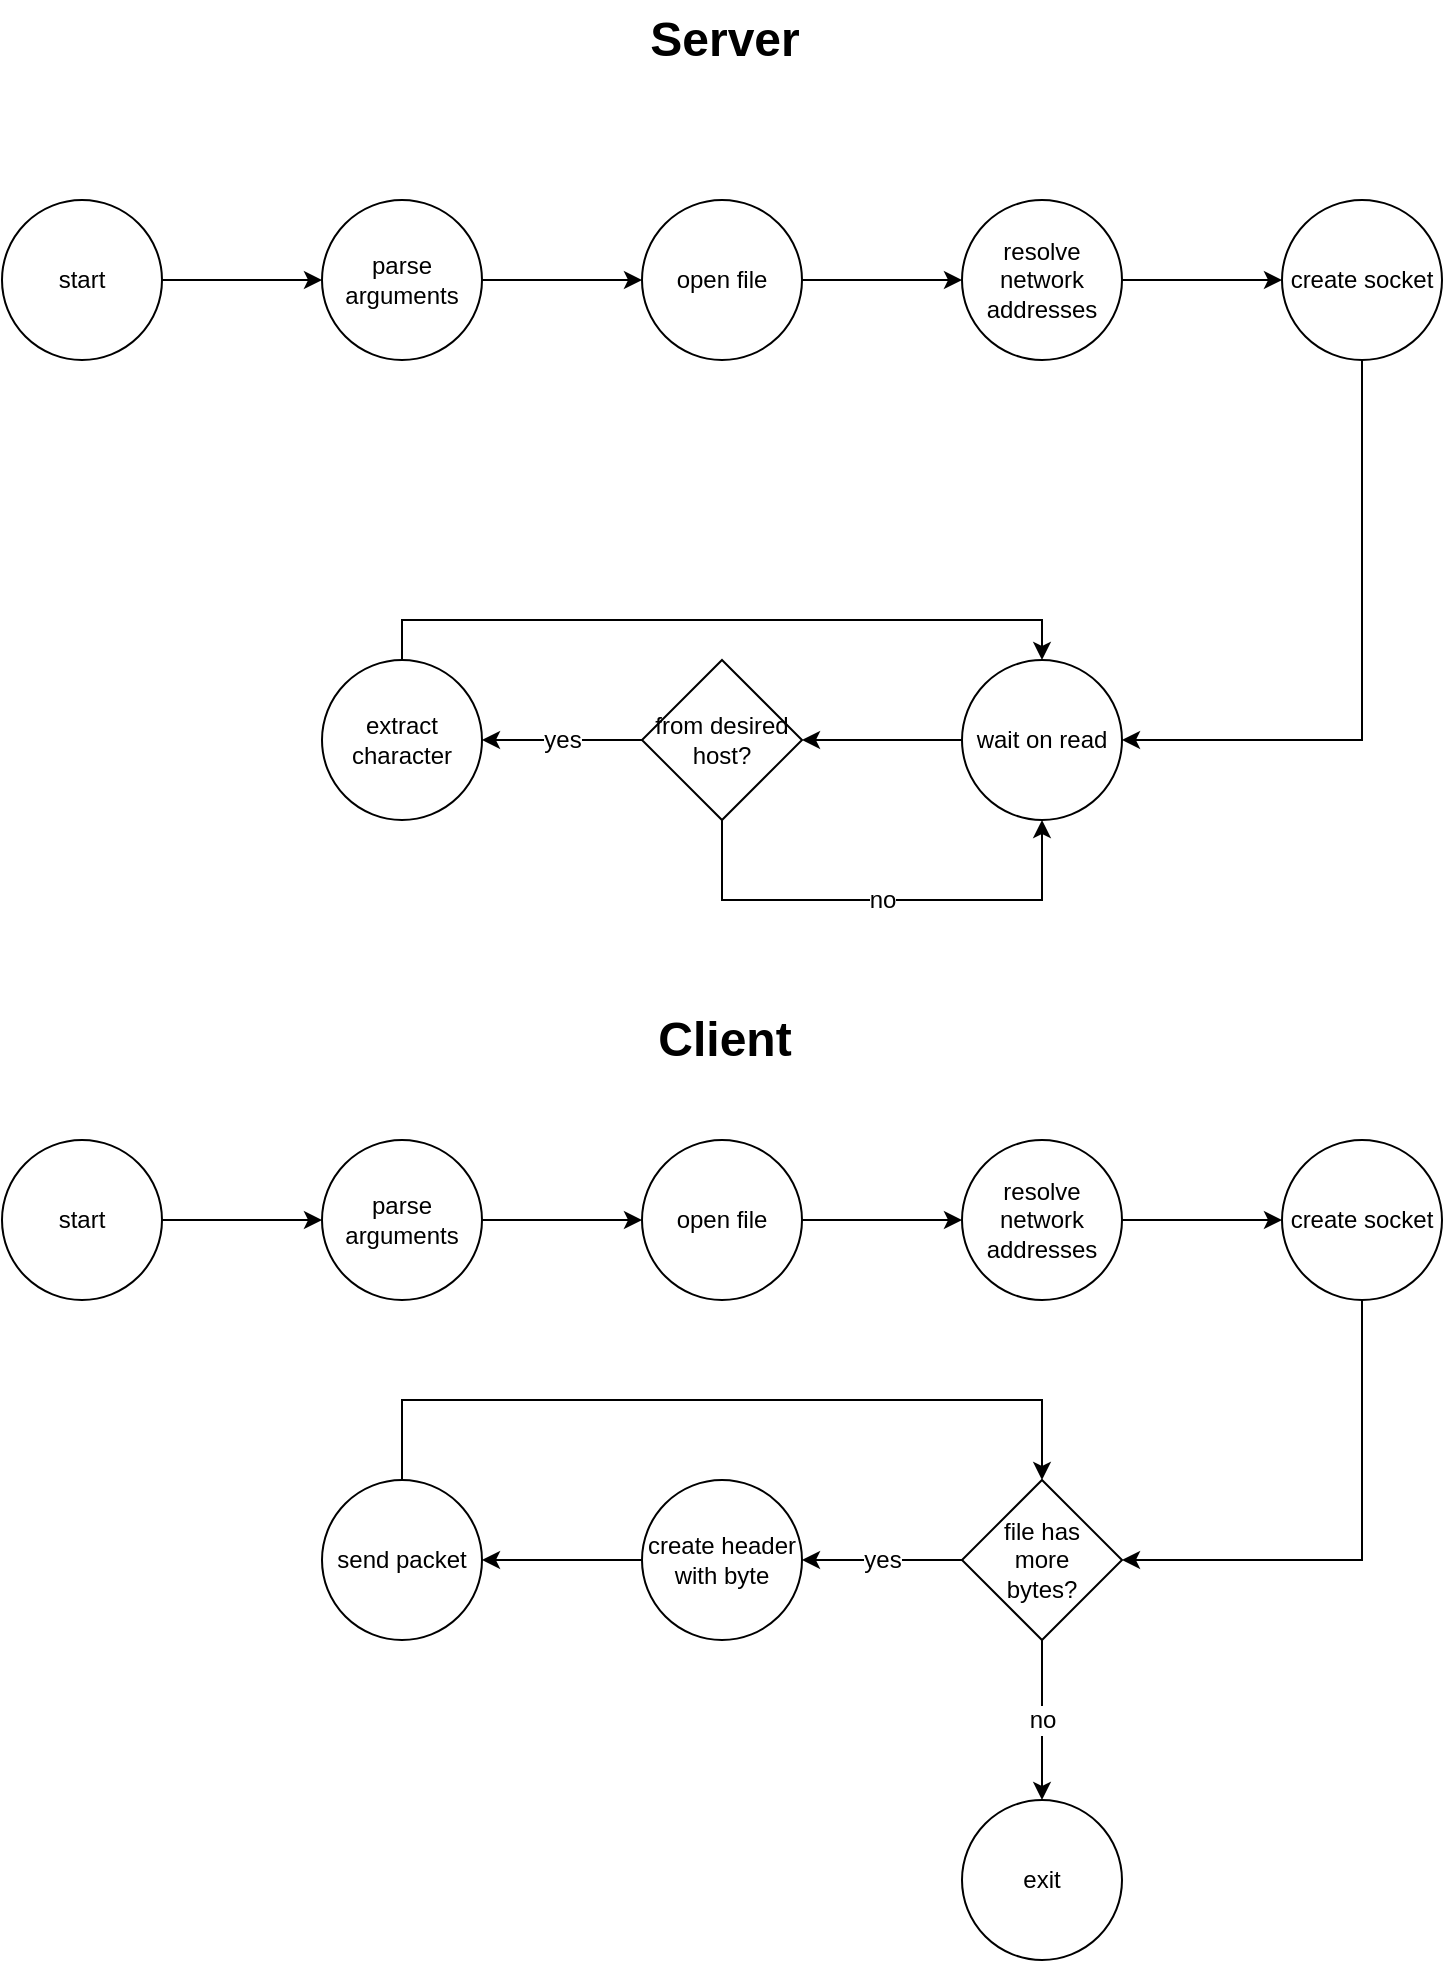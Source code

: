<mxfile version="11.2.7" type="device" pages="1"><diagram id="Sv-QQclzjehgjDPhezBi" name="Page-1"><mxGraphModel dx="1408" dy="840" grid="1" gridSize="10" guides="1" tooltips="1" connect="1" arrows="1" fold="1" page="1" pageScale="1" pageWidth="827" pageHeight="1169" math="0" shadow="0"><root><mxCell id="0"/><mxCell id="1" parent="0"/><mxCell id="Ie0fGhejM8vYaOLIzTVI-4" value="" style="edgeStyle=orthogonalEdgeStyle;rounded=0;orthogonalLoop=1;jettySize=auto;html=1;fontSize=24;" edge="1" parent="1" source="Ie0fGhejM8vYaOLIzTVI-1" target="Ie0fGhejM8vYaOLIzTVI-3"><mxGeometry relative="1" as="geometry"/></mxCell><mxCell id="Ie0fGhejM8vYaOLIzTVI-1" value="start" style="ellipse;whiteSpace=wrap;html=1;aspect=fixed;" vertex="1" parent="1"><mxGeometry x="52" y="184" width="80" height="80" as="geometry"/></mxCell><mxCell id="Ie0fGhejM8vYaOLIzTVI-6" value="" style="edgeStyle=orthogonalEdgeStyle;rounded=0;orthogonalLoop=1;jettySize=auto;html=1;fontSize=24;" edge="1" parent="1" source="Ie0fGhejM8vYaOLIzTVI-3" target="Ie0fGhejM8vYaOLIzTVI-5"><mxGeometry relative="1" as="geometry"/></mxCell><mxCell id="Ie0fGhejM8vYaOLIzTVI-3" value="parse arguments" style="ellipse;whiteSpace=wrap;html=1;aspect=fixed;" vertex="1" parent="1"><mxGeometry x="212" y="184" width="80" height="80" as="geometry"/></mxCell><mxCell id="Ie0fGhejM8vYaOLIzTVI-8" value="" style="edgeStyle=orthogonalEdgeStyle;rounded=0;orthogonalLoop=1;jettySize=auto;html=1;fontSize=24;" edge="1" parent="1" source="Ie0fGhejM8vYaOLIzTVI-5" target="Ie0fGhejM8vYaOLIzTVI-7"><mxGeometry relative="1" as="geometry"/></mxCell><mxCell id="Ie0fGhejM8vYaOLIzTVI-5" value="open file" style="ellipse;whiteSpace=wrap;html=1;aspect=fixed;" vertex="1" parent="1"><mxGeometry x="372" y="184" width="80" height="80" as="geometry"/></mxCell><mxCell id="Ie0fGhejM8vYaOLIzTVI-10" value="" style="edgeStyle=orthogonalEdgeStyle;rounded=0;orthogonalLoop=1;jettySize=auto;html=1;fontSize=24;" edge="1" parent="1" source="Ie0fGhejM8vYaOLIzTVI-7" target="Ie0fGhejM8vYaOLIzTVI-9"><mxGeometry relative="1" as="geometry"/></mxCell><mxCell id="Ie0fGhejM8vYaOLIzTVI-7" value="resolve network addresses" style="ellipse;whiteSpace=wrap;html=1;aspect=fixed;" vertex="1" parent="1"><mxGeometry x="532" y="184" width="80" height="80" as="geometry"/></mxCell><mxCell id="Ie0fGhejM8vYaOLIzTVI-22" style="edgeStyle=orthogonalEdgeStyle;rounded=0;orthogonalLoop=1;jettySize=auto;html=1;entryX=1;entryY=0.5;entryDx=0;entryDy=0;fontSize=12;" edge="1" parent="1" source="Ie0fGhejM8vYaOLIzTVI-9" target="Ie0fGhejM8vYaOLIzTVI-11"><mxGeometry relative="1" as="geometry"><Array as="points"><mxPoint x="732" y="454"/></Array></mxGeometry></mxCell><mxCell id="Ie0fGhejM8vYaOLIzTVI-9" value="create socket" style="ellipse;whiteSpace=wrap;html=1;aspect=fixed;" vertex="1" parent="1"><mxGeometry x="692" y="184" width="80" height="80" as="geometry"/></mxCell><mxCell id="Ie0fGhejM8vYaOLIzTVI-14" value="" style="edgeStyle=orthogonalEdgeStyle;rounded=0;orthogonalLoop=1;jettySize=auto;html=1;fontSize=24;" edge="1" parent="1" source="Ie0fGhejM8vYaOLIzTVI-11" target="Ie0fGhejM8vYaOLIzTVI-13"><mxGeometry relative="1" as="geometry"/></mxCell><mxCell id="Ie0fGhejM8vYaOLIzTVI-11" value="wait on read" style="ellipse;whiteSpace=wrap;html=1;aspect=fixed;" vertex="1" parent="1"><mxGeometry x="532" y="414" width="80" height="80" as="geometry"/></mxCell><mxCell id="Ie0fGhejM8vYaOLIzTVI-2" value="Server" style="text;html=1;strokeColor=none;fillColor=none;align=center;verticalAlign=middle;whiteSpace=wrap;rounded=0;fontStyle=1;fontSize=24;" vertex="1" parent="1"><mxGeometry x="355" y="84" width="117" height="40" as="geometry"/></mxCell><mxCell id="Ie0fGhejM8vYaOLIzTVI-17" value="no" style="edgeStyle=orthogonalEdgeStyle;rounded=0;orthogonalLoop=1;jettySize=auto;html=1;exitX=0.5;exitY=1;exitDx=0;exitDy=0;fontSize=12;entryX=0.5;entryY=1;entryDx=0;entryDy=0;" edge="1" parent="1" source="Ie0fGhejM8vYaOLIzTVI-13" target="Ie0fGhejM8vYaOLIzTVI-11"><mxGeometry relative="1" as="geometry"><mxPoint x="572" y="574" as="targetPoint"/><Array as="points"><mxPoint x="412" y="534"/><mxPoint x="572" y="534"/></Array></mxGeometry></mxCell><mxCell id="Ie0fGhejM8vYaOLIzTVI-19" value="yes" style="edgeStyle=orthogonalEdgeStyle;rounded=0;orthogonalLoop=1;jettySize=auto;html=1;fontSize=12;" edge="1" parent="1" source="Ie0fGhejM8vYaOLIzTVI-13" target="Ie0fGhejM8vYaOLIzTVI-20"><mxGeometry relative="1" as="geometry"><mxPoint x="292" y="454" as="targetPoint"/></mxGeometry></mxCell><mxCell id="Ie0fGhejM8vYaOLIzTVI-13" value="&lt;font style=&quot;font-size: 12px&quot;&gt;from desired&lt;br style=&quot;font-size: 12px&quot;&gt;host?&lt;br style=&quot;font-size: 12px&quot;&gt;&lt;/font&gt;" style="rhombus;whiteSpace=wrap;html=1;fontSize=12;" vertex="1" parent="1"><mxGeometry x="372" y="414" width="80" height="80" as="geometry"/></mxCell><mxCell id="Ie0fGhejM8vYaOLIzTVI-21" style="edgeStyle=orthogonalEdgeStyle;rounded=0;orthogonalLoop=1;jettySize=auto;html=1;exitX=0.5;exitY=0;exitDx=0;exitDy=0;entryX=0.5;entryY=0;entryDx=0;entryDy=0;fontSize=12;" edge="1" parent="1" source="Ie0fGhejM8vYaOLIzTVI-20" target="Ie0fGhejM8vYaOLIzTVI-11"><mxGeometry relative="1" as="geometry"/></mxCell><mxCell id="Ie0fGhejM8vYaOLIzTVI-20" value="extract character" style="ellipse;whiteSpace=wrap;html=1;aspect=fixed;fontSize=12;" vertex="1" parent="1"><mxGeometry x="212" y="414" width="80" height="80" as="geometry"/></mxCell><mxCell id="_ocdjM4DK-2jWpiQVBu1-20" value="" style="edgeStyle=orthogonalEdgeStyle;rounded=0;orthogonalLoop=1;jettySize=auto;html=1;fontSize=12;" edge="1" parent="1" source="_ocdjM4DK-2jWpiQVBu1-2" target="_ocdjM4DK-2jWpiQVBu1-19"><mxGeometry relative="1" as="geometry"/></mxCell><mxCell id="_ocdjM4DK-2jWpiQVBu1-2" value="start" style="ellipse;whiteSpace=wrap;html=1;aspect=fixed;" vertex="1" parent="1"><mxGeometry x="52" y="654" width="80" height="80" as="geometry"/></mxCell><mxCell id="_ocdjM4DK-2jWpiQVBu1-22" value="" style="edgeStyle=orthogonalEdgeStyle;rounded=0;orthogonalLoop=1;jettySize=auto;html=1;fontSize=12;" edge="1" parent="1" source="_ocdjM4DK-2jWpiQVBu1-19" target="_ocdjM4DK-2jWpiQVBu1-21"><mxGeometry relative="1" as="geometry"/></mxCell><mxCell id="_ocdjM4DK-2jWpiQVBu1-19" value="parse arguments" style="ellipse;whiteSpace=wrap;html=1;aspect=fixed;" vertex="1" parent="1"><mxGeometry x="212" y="654" width="80" height="80" as="geometry"/></mxCell><mxCell id="_ocdjM4DK-2jWpiQVBu1-24" value="" style="edgeStyle=orthogonalEdgeStyle;rounded=0;orthogonalLoop=1;jettySize=auto;html=1;fontSize=12;" edge="1" parent="1" source="_ocdjM4DK-2jWpiQVBu1-21" target="_ocdjM4DK-2jWpiQVBu1-23"><mxGeometry relative="1" as="geometry"/></mxCell><mxCell id="_ocdjM4DK-2jWpiQVBu1-21" value="open file" style="ellipse;whiteSpace=wrap;html=1;aspect=fixed;" vertex="1" parent="1"><mxGeometry x="372" y="654" width="80" height="80" as="geometry"/></mxCell><mxCell id="_ocdjM4DK-2jWpiQVBu1-26" value="" style="edgeStyle=orthogonalEdgeStyle;rounded=0;orthogonalLoop=1;jettySize=auto;html=1;fontSize=12;" edge="1" parent="1" source="_ocdjM4DK-2jWpiQVBu1-23" target="_ocdjM4DK-2jWpiQVBu1-25"><mxGeometry relative="1" as="geometry"/></mxCell><mxCell id="_ocdjM4DK-2jWpiQVBu1-23" value="resolve network addresses" style="ellipse;whiteSpace=wrap;html=1;aspect=fixed;" vertex="1" parent="1"><mxGeometry x="532" y="654" width="80" height="80" as="geometry"/></mxCell><mxCell id="_ocdjM4DK-2jWpiQVBu1-42" style="edgeStyle=orthogonalEdgeStyle;rounded=0;orthogonalLoop=1;jettySize=auto;html=1;exitX=0.5;exitY=1;exitDx=0;exitDy=0;entryX=1;entryY=0.5;entryDx=0;entryDy=0;fontSize=12;" edge="1" parent="1" source="_ocdjM4DK-2jWpiQVBu1-25" target="_ocdjM4DK-2jWpiQVBu1-29"><mxGeometry relative="1" as="geometry"/></mxCell><mxCell id="_ocdjM4DK-2jWpiQVBu1-25" value="create socket" style="ellipse;whiteSpace=wrap;html=1;aspect=fixed;" vertex="1" parent="1"><mxGeometry x="692" y="654" width="80" height="80" as="geometry"/></mxCell><mxCell id="_ocdjM4DK-2jWpiQVBu1-13" value="Client" style="text;html=1;strokeColor=none;fillColor=none;align=center;verticalAlign=middle;whiteSpace=wrap;rounded=0;fontStyle=1;fontSize=24;" vertex="1" parent="1"><mxGeometry x="355" y="584" width="117" height="40" as="geometry"/></mxCell><mxCell id="_ocdjM4DK-2jWpiQVBu1-38" value="no" style="edgeStyle=orthogonalEdgeStyle;rounded=0;orthogonalLoop=1;jettySize=auto;html=1;exitX=0.5;exitY=1;exitDx=0;exitDy=0;fontSize=12;" edge="1" parent="1" source="_ocdjM4DK-2jWpiQVBu1-29" target="_ocdjM4DK-2jWpiQVBu1-37"><mxGeometry relative="1" as="geometry"/></mxCell><mxCell id="_ocdjM4DK-2jWpiQVBu1-39" value="yes" style="edgeStyle=orthogonalEdgeStyle;rounded=0;orthogonalLoop=1;jettySize=auto;html=1;exitX=0;exitY=0.5;exitDx=0;exitDy=0;fontSize=12;" edge="1" parent="1" source="_ocdjM4DK-2jWpiQVBu1-29" target="_ocdjM4DK-2jWpiQVBu1-32"><mxGeometry relative="1" as="geometry"/></mxCell><mxCell id="_ocdjM4DK-2jWpiQVBu1-29" value="file has&lt;br&gt;more &lt;br&gt;bytes?" style="rhombus;whiteSpace=wrap;html=1;fontSize=12;" vertex="1" parent="1"><mxGeometry x="532" y="824" width="80" height="80" as="geometry"/></mxCell><mxCell id="_ocdjM4DK-2jWpiQVBu1-34" value="" style="edgeStyle=orthogonalEdgeStyle;rounded=0;orthogonalLoop=1;jettySize=auto;html=1;fontSize=12;" edge="1" parent="1" source="_ocdjM4DK-2jWpiQVBu1-32" target="_ocdjM4DK-2jWpiQVBu1-33"><mxGeometry relative="1" as="geometry"/></mxCell><mxCell id="_ocdjM4DK-2jWpiQVBu1-32" value="create header with byte" style="ellipse;whiteSpace=wrap;html=1;aspect=fixed;fontSize=12;" vertex="1" parent="1"><mxGeometry x="372" y="824" width="80" height="80" as="geometry"/></mxCell><mxCell id="_ocdjM4DK-2jWpiQVBu1-40" style="edgeStyle=orthogonalEdgeStyle;rounded=0;orthogonalLoop=1;jettySize=auto;html=1;exitX=0.5;exitY=0;exitDx=0;exitDy=0;entryX=0.5;entryY=0;entryDx=0;entryDy=0;fontSize=12;" edge="1" parent="1" source="_ocdjM4DK-2jWpiQVBu1-33" target="_ocdjM4DK-2jWpiQVBu1-29"><mxGeometry relative="1" as="geometry"><Array as="points"><mxPoint x="252" y="784"/><mxPoint x="572" y="784"/></Array></mxGeometry></mxCell><mxCell id="_ocdjM4DK-2jWpiQVBu1-33" value="send packet" style="ellipse;whiteSpace=wrap;html=1;aspect=fixed;fontSize=12;" vertex="1" parent="1"><mxGeometry x="212" y="824" width="80" height="80" as="geometry"/></mxCell><mxCell id="_ocdjM4DK-2jWpiQVBu1-37" value="exit" style="ellipse;whiteSpace=wrap;html=1;aspect=fixed;fontSize=12;" vertex="1" parent="1"><mxGeometry x="532" y="984" width="80" height="80" as="geometry"/></mxCell></root></mxGraphModel></diagram></mxfile>